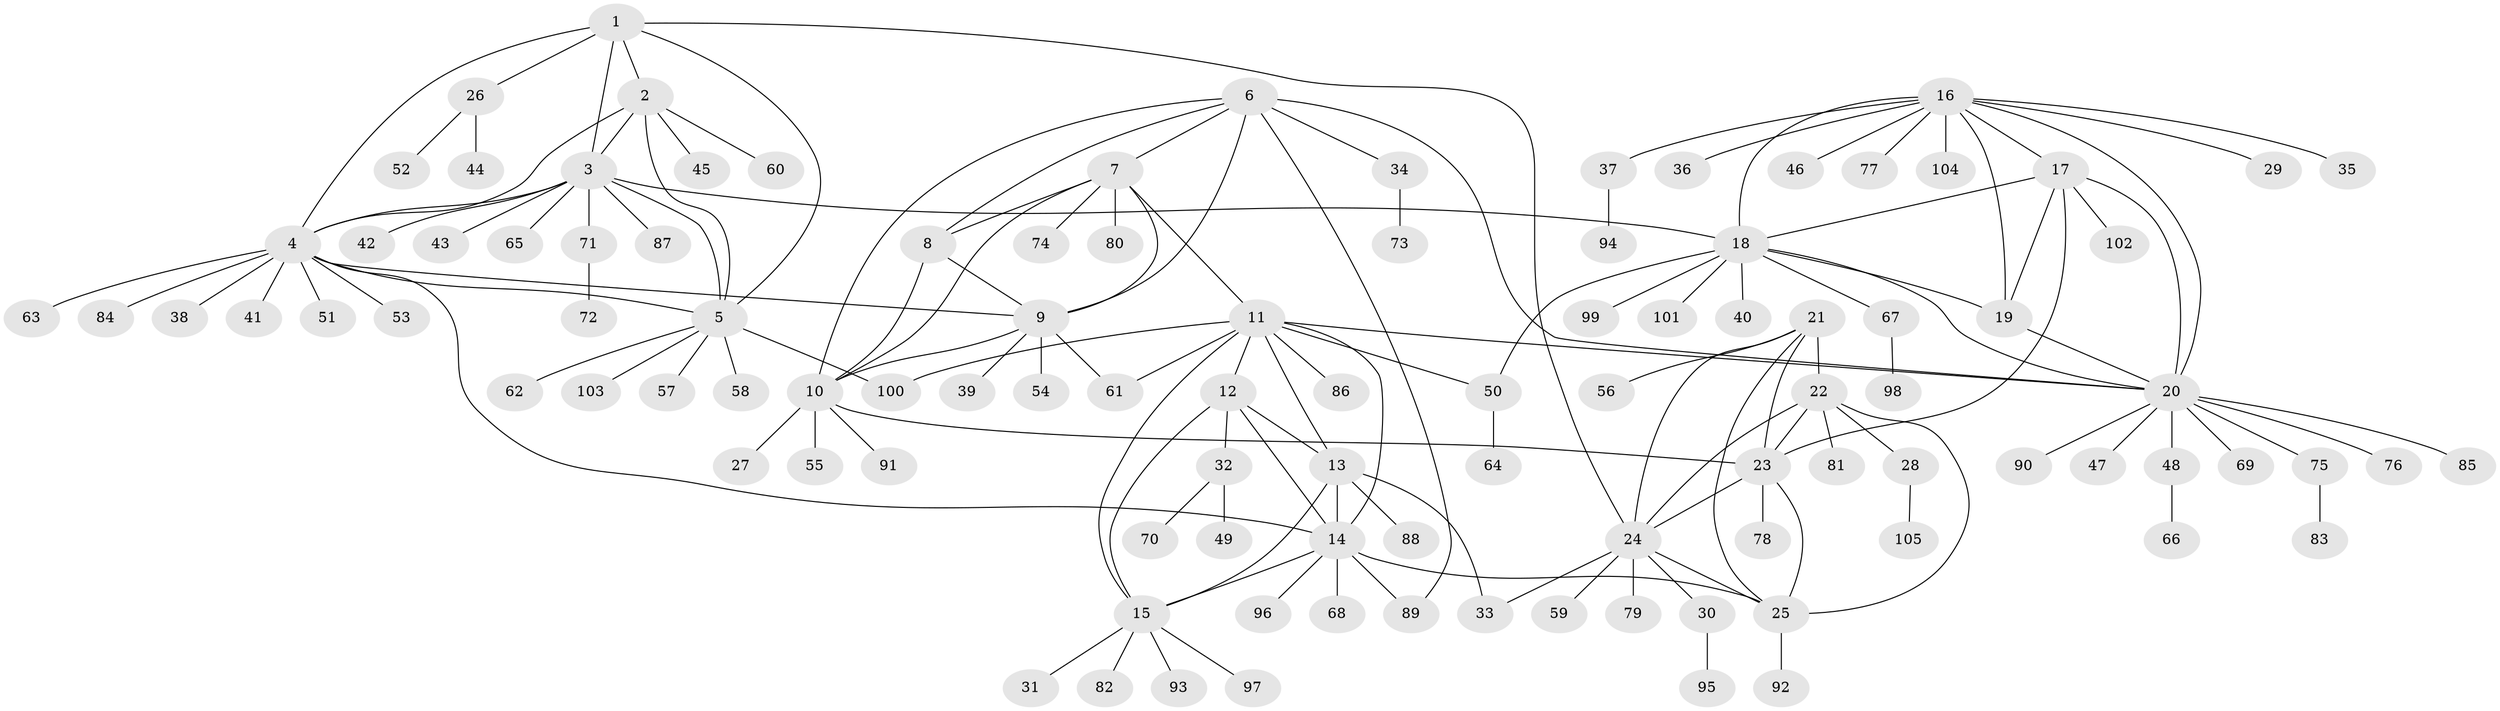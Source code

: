 // coarse degree distribution, {7: 0.013333333333333334, 5: 0.08, 9: 0.04, 11: 0.013333333333333334, 4: 0.04, 14: 0.013333333333333334, 8: 0.04, 10: 0.013333333333333334, 12: 0.013333333333333334, 6: 0.013333333333333334, 3: 0.02666666666666667, 1: 0.6, 2: 0.09333333333333334}
// Generated by graph-tools (version 1.1) at 2025/52/03/04/25 22:52:47]
// undirected, 105 vertices, 145 edges
graph export_dot {
  node [color=gray90,style=filled];
  1;
  2;
  3;
  4;
  5;
  6;
  7;
  8;
  9;
  10;
  11;
  12;
  13;
  14;
  15;
  16;
  17;
  18;
  19;
  20;
  21;
  22;
  23;
  24;
  25;
  26;
  27;
  28;
  29;
  30;
  31;
  32;
  33;
  34;
  35;
  36;
  37;
  38;
  39;
  40;
  41;
  42;
  43;
  44;
  45;
  46;
  47;
  48;
  49;
  50;
  51;
  52;
  53;
  54;
  55;
  56;
  57;
  58;
  59;
  60;
  61;
  62;
  63;
  64;
  65;
  66;
  67;
  68;
  69;
  70;
  71;
  72;
  73;
  74;
  75;
  76;
  77;
  78;
  79;
  80;
  81;
  82;
  83;
  84;
  85;
  86;
  87;
  88;
  89;
  90;
  91;
  92;
  93;
  94;
  95;
  96;
  97;
  98;
  99;
  100;
  101;
  102;
  103;
  104;
  105;
  1 -- 2;
  1 -- 3;
  1 -- 4;
  1 -- 5;
  1 -- 24;
  1 -- 26;
  2 -- 3;
  2 -- 4;
  2 -- 5;
  2 -- 45;
  2 -- 60;
  3 -- 4;
  3 -- 5;
  3 -- 18;
  3 -- 42;
  3 -- 43;
  3 -- 65;
  3 -- 71;
  3 -- 87;
  4 -- 5;
  4 -- 9;
  4 -- 14;
  4 -- 38;
  4 -- 41;
  4 -- 51;
  4 -- 53;
  4 -- 63;
  4 -- 84;
  5 -- 57;
  5 -- 58;
  5 -- 62;
  5 -- 100;
  5 -- 103;
  6 -- 7;
  6 -- 8;
  6 -- 9;
  6 -- 10;
  6 -- 20;
  6 -- 34;
  6 -- 89;
  7 -- 8;
  7 -- 9;
  7 -- 10;
  7 -- 11;
  7 -- 74;
  7 -- 80;
  8 -- 9;
  8 -- 10;
  9 -- 10;
  9 -- 39;
  9 -- 54;
  9 -- 61;
  10 -- 23;
  10 -- 27;
  10 -- 55;
  10 -- 91;
  11 -- 12;
  11 -- 13;
  11 -- 14;
  11 -- 15;
  11 -- 20;
  11 -- 50;
  11 -- 61;
  11 -- 86;
  11 -- 100;
  12 -- 13;
  12 -- 14;
  12 -- 15;
  12 -- 32;
  13 -- 14;
  13 -- 15;
  13 -- 33;
  13 -- 88;
  14 -- 15;
  14 -- 25;
  14 -- 68;
  14 -- 89;
  14 -- 96;
  15 -- 31;
  15 -- 82;
  15 -- 93;
  15 -- 97;
  16 -- 17;
  16 -- 18;
  16 -- 19;
  16 -- 20;
  16 -- 29;
  16 -- 35;
  16 -- 36;
  16 -- 37;
  16 -- 46;
  16 -- 77;
  16 -- 104;
  17 -- 18;
  17 -- 19;
  17 -- 20;
  17 -- 23;
  17 -- 102;
  18 -- 19;
  18 -- 20;
  18 -- 40;
  18 -- 50;
  18 -- 67;
  18 -- 99;
  18 -- 101;
  19 -- 20;
  20 -- 47;
  20 -- 48;
  20 -- 69;
  20 -- 75;
  20 -- 76;
  20 -- 85;
  20 -- 90;
  21 -- 22;
  21 -- 23;
  21 -- 24;
  21 -- 25;
  21 -- 56;
  22 -- 23;
  22 -- 24;
  22 -- 25;
  22 -- 28;
  22 -- 81;
  23 -- 24;
  23 -- 25;
  23 -- 78;
  24 -- 25;
  24 -- 30;
  24 -- 33;
  24 -- 59;
  24 -- 79;
  25 -- 92;
  26 -- 44;
  26 -- 52;
  28 -- 105;
  30 -- 95;
  32 -- 49;
  32 -- 70;
  34 -- 73;
  37 -- 94;
  48 -- 66;
  50 -- 64;
  67 -- 98;
  71 -- 72;
  75 -- 83;
}

